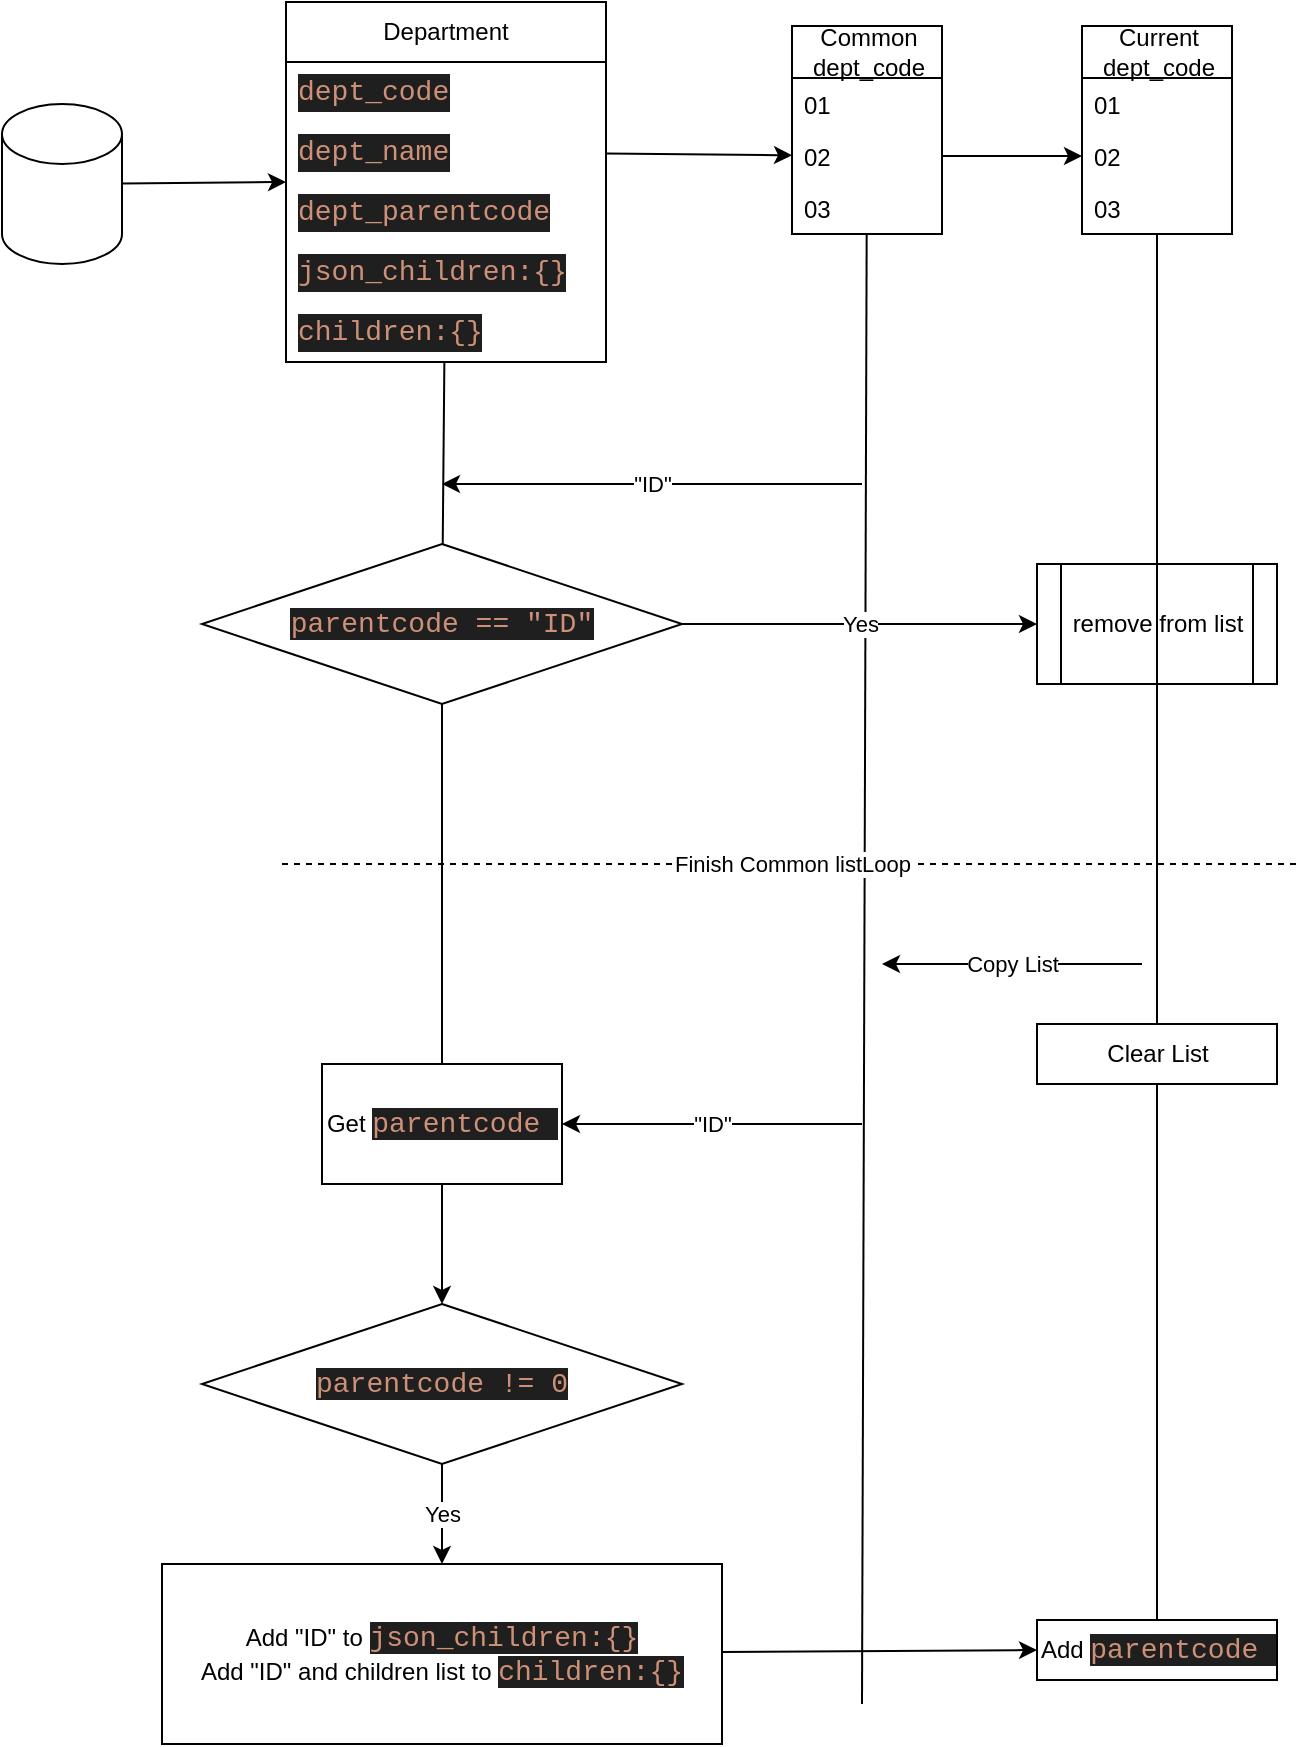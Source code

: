 <mxfile>
    <diagram id="yaQCz8y0Z-Banh9oKakB" name="Page-1">
        <mxGraphModel dx="1067" dy="779" grid="1" gridSize="10" guides="1" tooltips="1" connect="1" arrows="1" fold="1" page="1" pageScale="1" pageWidth="1100" pageHeight="850" math="0" shadow="0">
            <root>
                <mxCell id="0"/>
                <mxCell id="1" parent="0"/>
                <mxCell id="7" style="edgeStyle=none;html=1;entryX=0;entryY=0.5;entryDx=0;entryDy=0;" parent="1" source="2" target="3" edge="1">
                    <mxGeometry relative="1" as="geometry"/>
                </mxCell>
                <mxCell id="2" value="" style="shape=cylinder3;whiteSpace=wrap;html=1;boundedLbl=1;backgroundOutline=1;size=15;" parent="1" vertex="1">
                    <mxGeometry x="30" y="90" width="60" height="80" as="geometry"/>
                </mxCell>
                <mxCell id="23" style="edgeStyle=none;html=1;startArrow=none;entryX=0.5;entryY=0;entryDx=0;entryDy=0;endArrow=none;endFill=0;" parent="1" source="25" target="33" edge="1">
                    <mxGeometry relative="1" as="geometry">
                        <mxPoint x="250" y="860" as="targetPoint"/>
                    </mxGeometry>
                </mxCell>
                <mxCell id="3" value="Department" style="swimlane;fontStyle=0;childLayout=stackLayout;horizontal=1;startSize=30;horizontalStack=0;resizeParent=1;resizeParentMax=0;resizeLast=0;collapsible=1;marginBottom=0;whiteSpace=wrap;html=1;" parent="1" vertex="1">
                    <mxGeometry x="172" y="39" width="160" height="180" as="geometry"/>
                </mxCell>
                <mxCell id="4" value="&lt;div style=&quot;color: rgb(204, 204, 204); background-color: rgb(31, 31, 31); font-family: &amp;quot;Fira Code iScript&amp;quot;, Menlo, Monaco, &amp;quot;Courier New&amp;quot;, monospace, Consolas, &amp;quot;Courier New&amp;quot;, monospace; font-size: 14px; line-height: 19px;&quot;&gt;&lt;span style=&quot;color: #ce9178;&quot;&gt;dept_code&lt;/span&gt;&lt;/div&gt;" style="text;strokeColor=none;fillColor=none;align=left;verticalAlign=middle;spacingLeft=4;spacingRight=4;overflow=hidden;points=[[0,0.5],[1,0.5]];portConstraint=eastwest;rotatable=0;whiteSpace=wrap;html=1;" parent="3" vertex="1">
                    <mxGeometry y="30" width="160" height="30" as="geometry"/>
                </mxCell>
                <mxCell id="5" value="&lt;div style=&quot;color: rgb(204, 204, 204); background-color: rgb(31, 31, 31); font-family: &amp;quot;Fira Code iScript&amp;quot;, Menlo, Monaco, &amp;quot;Courier New&amp;quot;, monospace, Consolas, &amp;quot;Courier New&amp;quot;, monospace; font-size: 14px; line-height: 19px;&quot;&gt;&lt;span style=&quot;color: #ce9178;&quot;&gt;dept_name&lt;/span&gt;&lt;/div&gt;" style="text;strokeColor=none;fillColor=none;align=left;verticalAlign=middle;spacingLeft=4;spacingRight=4;overflow=hidden;points=[[0,0.5],[1,0.5]];portConstraint=eastwest;rotatable=0;whiteSpace=wrap;html=1;" parent="3" vertex="1">
                    <mxGeometry y="60" width="160" height="30" as="geometry"/>
                </mxCell>
                <mxCell id="6" value="&lt;div style=&quot;color: rgb(204, 204, 204); background-color: rgb(31, 31, 31); font-family: &amp;quot;Fira Code iScript&amp;quot;, Menlo, Monaco, &amp;quot;Courier New&amp;quot;, monospace, Consolas, &amp;quot;Courier New&amp;quot;, monospace; font-size: 14px; line-height: 19px;&quot;&gt;&lt;span style=&quot;color: #ce9178;&quot;&gt;dept_parentcode&lt;/span&gt;&lt;/div&gt;" style="text;strokeColor=none;fillColor=none;align=left;verticalAlign=middle;spacingLeft=4;spacingRight=4;overflow=hidden;points=[[0,0.5],[1,0.5]];portConstraint=eastwest;rotatable=0;whiteSpace=wrap;html=1;" parent="3" vertex="1">
                    <mxGeometry y="90" width="160" height="30" as="geometry"/>
                </mxCell>
                <mxCell id="43" value="&lt;div style=&quot;color: rgb(204, 204, 204); background-color: rgb(31, 31, 31); font-family: &amp;quot;Fira Code iScript&amp;quot;, Menlo, Monaco, &amp;quot;Courier New&amp;quot;, monospace, Consolas, &amp;quot;Courier New&amp;quot;, monospace; font-size: 14px; line-height: 19px;&quot;&gt;&lt;div style=&quot;line-height: 19px;&quot;&gt;&lt;span style=&quot;color: #ce9178;&quot;&gt;json_children:{}&lt;/span&gt;&lt;/div&gt;&lt;/div&gt;" style="text;strokeColor=none;fillColor=none;align=left;verticalAlign=middle;spacingLeft=4;spacingRight=4;overflow=hidden;points=[[0,0.5],[1,0.5]];portConstraint=eastwest;rotatable=0;whiteSpace=wrap;html=1;" parent="3" vertex="1">
                    <mxGeometry y="120" width="160" height="30" as="geometry"/>
                </mxCell>
                <mxCell id="46" value="&lt;div style=&quot;color: rgb(204, 204, 204); background-color: rgb(31, 31, 31); font-family: &amp;quot;Fira Code iScript&amp;quot;, Menlo, Monaco, &amp;quot;Courier New&amp;quot;, monospace, Consolas, &amp;quot;Courier New&amp;quot;, monospace; font-size: 14px; line-height: 19px;&quot;&gt;&lt;div style=&quot;line-height: 19px;&quot;&gt;&lt;span style=&quot;color: #ce9178;&quot;&gt;children:{}&lt;/span&gt;&lt;/div&gt;&lt;/div&gt;" style="text;strokeColor=none;fillColor=none;align=left;verticalAlign=middle;spacingLeft=4;spacingRight=4;overflow=hidden;points=[[0,0.5],[1,0.5]];portConstraint=eastwest;rotatable=0;whiteSpace=wrap;html=1;" parent="3" vertex="1">
                    <mxGeometry y="150" width="160" height="30" as="geometry"/>
                </mxCell>
                <mxCell id="22" style="edgeStyle=none;html=1;endArrow=none;endFill=0;" parent="1" source="8" edge="1">
                    <mxGeometry relative="1" as="geometry">
                        <mxPoint x="460" y="890" as="targetPoint"/>
                    </mxGeometry>
                </mxCell>
                <mxCell id="8" value="Common&lt;br&gt;dept_code" style="swimlane;fontStyle=0;childLayout=stackLayout;horizontal=1;startSize=26;fillColor=none;horizontalStack=0;resizeParent=1;resizeParentMax=0;resizeLast=0;collapsible=1;marginBottom=0;html=1;" parent="1" vertex="1">
                    <mxGeometry x="425" y="51" width="75" height="104" as="geometry"/>
                </mxCell>
                <mxCell id="9" value="01" style="text;strokeColor=none;fillColor=none;align=left;verticalAlign=top;spacingLeft=4;spacingRight=4;overflow=hidden;rotatable=0;points=[[0,0.5],[1,0.5]];portConstraint=eastwest;whiteSpace=wrap;html=1;" parent="8" vertex="1">
                    <mxGeometry y="26" width="75" height="26" as="geometry"/>
                </mxCell>
                <mxCell id="10" value="02" style="text;strokeColor=none;fillColor=none;align=left;verticalAlign=top;spacingLeft=4;spacingRight=4;overflow=hidden;rotatable=0;points=[[0,0.5],[1,0.5]];portConstraint=eastwest;whiteSpace=wrap;html=1;" parent="8" vertex="1">
                    <mxGeometry y="52" width="75" height="26" as="geometry"/>
                </mxCell>
                <mxCell id="11" value="03" style="text;strokeColor=none;fillColor=none;align=left;verticalAlign=top;spacingLeft=4;spacingRight=4;overflow=hidden;rotatable=0;points=[[0,0.5],[1,0.5]];portConstraint=eastwest;whiteSpace=wrap;html=1;" parent="8" vertex="1">
                    <mxGeometry y="78" width="75" height="26" as="geometry"/>
                </mxCell>
                <mxCell id="12" style="edgeStyle=none;html=1;" parent="1" source="5" target="10" edge="1">
                    <mxGeometry relative="1" as="geometry">
                        <mxPoint x="440" y="140" as="targetPoint"/>
                    </mxGeometry>
                </mxCell>
                <mxCell id="14" value="Current&lt;br&gt;dept_code" style="swimlane;fontStyle=0;childLayout=stackLayout;horizontal=1;startSize=26;fillColor=none;horizontalStack=0;resizeParent=1;resizeParentMax=0;resizeLast=0;collapsible=1;marginBottom=0;html=1;" parent="1" vertex="1">
                    <mxGeometry x="570" y="51" width="75" height="104" as="geometry"/>
                </mxCell>
                <mxCell id="15" value="01" style="text;strokeColor=none;fillColor=none;align=left;verticalAlign=top;spacingLeft=4;spacingRight=4;overflow=hidden;rotatable=0;points=[[0,0.5],[1,0.5]];portConstraint=eastwest;whiteSpace=wrap;html=1;" parent="14" vertex="1">
                    <mxGeometry y="26" width="75" height="26" as="geometry"/>
                </mxCell>
                <mxCell id="16" value="02" style="text;strokeColor=none;fillColor=none;align=left;verticalAlign=top;spacingLeft=4;spacingRight=4;overflow=hidden;rotatable=0;points=[[0,0.5],[1,0.5]];portConstraint=eastwest;whiteSpace=wrap;html=1;" parent="14" vertex="1">
                    <mxGeometry y="52" width="75" height="26" as="geometry"/>
                </mxCell>
                <mxCell id="17" value="03" style="text;strokeColor=none;fillColor=none;align=left;verticalAlign=top;spacingLeft=4;spacingRight=4;overflow=hidden;rotatable=0;points=[[0,0.5],[1,0.5]];portConstraint=eastwest;whiteSpace=wrap;html=1;" parent="14" vertex="1">
                    <mxGeometry y="78" width="75" height="26" as="geometry"/>
                </mxCell>
                <mxCell id="18" style="edgeStyle=none;html=1;entryX=0;entryY=0.5;entryDx=0;entryDy=0;" parent="1" source="10" target="16" edge="1">
                    <mxGeometry relative="1" as="geometry"/>
                </mxCell>
                <mxCell id="24" value="&quot;ID&quot;" style="endArrow=classic;html=1;" parent="1" edge="1">
                    <mxGeometry width="50" height="50" relative="1" as="geometry">
                        <mxPoint x="460" y="280" as="sourcePoint"/>
                        <mxPoint x="250" y="280" as="targetPoint"/>
                        <Array as="points">
                            <mxPoint x="360" y="280"/>
                        </Array>
                    </mxGeometry>
                </mxCell>
                <mxCell id="26" value="" style="edgeStyle=none;html=1;endArrow=none;" parent="1" source="3" target="25" edge="1">
                    <mxGeometry relative="1" as="geometry">
                        <mxPoint x="250" y="590" as="targetPoint"/>
                        <mxPoint x="250" y="190" as="sourcePoint"/>
                    </mxGeometry>
                </mxCell>
                <mxCell id="27" value="Yes" style="edgeStyle=none;html=1;entryX=0;entryY=0.5;entryDx=0;entryDy=0;" parent="1" source="25" target="28" edge="1">
                    <mxGeometry relative="1" as="geometry">
                        <mxPoint x="610" y="350" as="targetPoint"/>
                    </mxGeometry>
                </mxCell>
                <mxCell id="25" value="&lt;span style=&quot;color: rgb(206, 145, 120); font-family: &amp;quot;Fira Code iScript&amp;quot;, Menlo, Monaco, &amp;quot;Courier New&amp;quot;, monospace, Consolas, &amp;quot;Courier New&amp;quot;, monospace; font-size: 14px; text-align: left; background-color: rgb(31, 31, 31);&quot;&gt;parentcode == &quot;ID&quot;&lt;/span&gt;" style="rhombus;whiteSpace=wrap;html=1;" parent="1" vertex="1">
                    <mxGeometry x="130" y="310" width="240" height="80" as="geometry"/>
                </mxCell>
                <mxCell id="28" value="remove from list" style="shape=process;whiteSpace=wrap;html=1;backgroundOutline=1;" parent="1" vertex="1">
                    <mxGeometry x="547.5" y="320" width="120" height="60" as="geometry"/>
                </mxCell>
                <mxCell id="29" value="Finish Common listLoop" style="endArrow=none;dashed=1;html=1;" parent="1" edge="1">
                    <mxGeometry width="50" height="50" relative="1" as="geometry">
                        <mxPoint x="170" y="470" as="sourcePoint"/>
                        <mxPoint x="680" y="470" as="targetPoint"/>
                    </mxGeometry>
                </mxCell>
                <mxCell id="30" value="Copy List" style="endArrow=none;html=1;startArrow=classic;startFill=1;endFill=0;" parent="1" edge="1">
                    <mxGeometry width="50" height="50" relative="1" as="geometry">
                        <mxPoint x="470" y="520" as="sourcePoint"/>
                        <mxPoint x="600" y="520" as="targetPoint"/>
                        <Array as="points"/>
                    </mxGeometry>
                </mxCell>
                <mxCell id="42" value="Yes" style="edgeStyle=none;html=1;startArrow=none;startFill=0;endArrow=classic;endFill=1;entryX=0.5;entryY=0;entryDx=0;entryDy=0;" parent="1" source="31" target="44" edge="1">
                    <mxGeometry relative="1" as="geometry">
                        <mxPoint x="250" y="820" as="targetPoint"/>
                    </mxGeometry>
                </mxCell>
                <mxCell id="31" value="&lt;span style=&quot;color: rgb(206, 145, 120); font-family: &amp;quot;Fira Code iScript&amp;quot;, Menlo, Monaco, &amp;quot;Courier New&amp;quot;, monospace, Consolas, &amp;quot;Courier New&amp;quot;, monospace; font-size: 14px; text-align: left; background-color: rgb(31, 31, 31);&quot;&gt;parentcode != 0&lt;/span&gt;" style="rhombus;whiteSpace=wrap;html=1;" parent="1" vertex="1">
                    <mxGeometry x="130" y="690" width="240" height="80" as="geometry"/>
                </mxCell>
                <mxCell id="32" value="&quot;ID&quot;" style="endArrow=classic;html=1;entryX=1;entryY=0.5;entryDx=0;entryDy=0;" parent="1" target="33" edge="1">
                    <mxGeometry width="50" height="50" relative="1" as="geometry">
                        <mxPoint x="460" y="600" as="sourcePoint"/>
                        <mxPoint x="250.0" y="590.0" as="targetPoint"/>
                        <Array as="points"/>
                    </mxGeometry>
                </mxCell>
                <mxCell id="36" style="edgeStyle=none;html=1;entryX=0.5;entryY=0;entryDx=0;entryDy=0;startArrow=none;startFill=0;endArrow=classic;endFill=1;" parent="1" source="33" target="31" edge="1">
                    <mxGeometry relative="1" as="geometry"/>
                </mxCell>
                <mxCell id="33" value="Get&amp;nbsp;&lt;span style=&quot;color: rgb(206, 145, 120); font-family: &amp;quot;Fira Code iScript&amp;quot;, Menlo, Monaco, &amp;quot;Courier New&amp;quot;, monospace, Consolas, &amp;quot;Courier New&amp;quot;, monospace; font-size: 14px; text-align: left; background-color: rgb(31, 31, 31);&quot;&gt;parentcode&amp;nbsp;&lt;/span&gt;" style="whiteSpace=wrap;html=1;" parent="1" vertex="1">
                    <mxGeometry x="190" y="570" width="120" height="60" as="geometry"/>
                </mxCell>
                <mxCell id="39" value="" style="edgeStyle=none;html=1;endArrow=none;endFill=0;startArrow=none;" parent="1" source="40" target="37" edge="1">
                    <mxGeometry relative="1" as="geometry">
                        <mxPoint x="608" y="670" as="targetPoint"/>
                        <mxPoint x="607.548" y="182" as="sourcePoint"/>
                    </mxGeometry>
                </mxCell>
                <mxCell id="37" value="Add&amp;nbsp;&lt;span style=&quot;color: rgb(206, 145, 120); font-family: &amp;quot;Fira Code iScript&amp;quot;, Menlo, Monaco, &amp;quot;Courier New&amp;quot;, monospace, Consolas, &amp;quot;Courier New&amp;quot;, monospace; font-size: 14px; text-align: left; background-color: rgb(31, 31, 31);&quot;&gt;parentcode&amp;nbsp;&lt;/span&gt;" style="whiteSpace=wrap;html=1;" parent="1" vertex="1">
                    <mxGeometry x="547.5" y="848" width="120" height="30" as="geometry"/>
                </mxCell>
                <mxCell id="41" value="" style="edgeStyle=none;html=1;endArrow=none;endFill=0;" parent="1" source="14" target="40" edge="1">
                    <mxGeometry relative="1" as="geometry">
                        <mxPoint x="607.5" y="625" as="targetPoint"/>
                        <mxPoint x="607.5" y="182" as="sourcePoint"/>
                    </mxGeometry>
                </mxCell>
                <mxCell id="40" value="Clear List" style="whiteSpace=wrap;html=1;" parent="1" vertex="1">
                    <mxGeometry x="547.5" y="550" width="120" height="30" as="geometry"/>
                </mxCell>
                <mxCell id="45" style="edgeStyle=none;html=1;entryX=0;entryY=0.5;entryDx=0;entryDy=0;startArrow=none;startFill=0;endArrow=classic;endFill=1;" parent="1" source="44" target="37" edge="1">
                    <mxGeometry relative="1" as="geometry"/>
                </mxCell>
                <mxCell id="44" value="Add &quot;ID&quot; to&amp;nbsp;&lt;span style=&quot;color: rgb(206, 145, 120); font-family: &amp;quot;Fira Code iScript&amp;quot;, Menlo, Monaco, &amp;quot;Courier New&amp;quot;, monospace, Consolas, &amp;quot;Courier New&amp;quot;, monospace; font-size: 14px; text-align: left; background-color: rgb(31, 31, 31);&quot;&gt;json_children&lt;/span&gt;&lt;span style=&quot;color: rgb(206, 145, 120); font-family: &amp;quot;Fira Code iScript&amp;quot;, Menlo, Monaco, &amp;quot;Courier New&amp;quot;, monospace, Consolas, &amp;quot;Courier New&amp;quot;, monospace; font-size: 14px; text-align: left; background-color: rgb(31, 31, 31);&quot;&gt;:{}&lt;br&gt;&lt;/span&gt;Add &quot;ID&quot; and children list to&amp;nbsp;&lt;span style=&quot;color: rgb(206, 145, 120); font-family: &amp;quot;Fira Code iScript&amp;quot;, Menlo, Monaco, &amp;quot;Courier New&amp;quot;, monospace, Consolas, &amp;quot;Courier New&amp;quot;, monospace; font-size: 14px; text-align: left; background-color: rgb(31, 31, 31);&quot;&gt;children:{}&lt;/span&gt;&lt;span style=&quot;color: rgb(206, 145, 120); font-family: &amp;quot;Fira Code iScript&amp;quot;, Menlo, Monaco, &amp;quot;Courier New&amp;quot;, monospace, Consolas, &amp;quot;Courier New&amp;quot;, monospace; font-size: 14px; text-align: left; background-color: rgb(31, 31, 31);&quot;&gt;&lt;br&gt;&lt;/span&gt;" style="whiteSpace=wrap;html=1;" parent="1" vertex="1">
                    <mxGeometry x="110" y="820" width="280" height="90" as="geometry"/>
                </mxCell>
            </root>
        </mxGraphModel>
    </diagram>
</mxfile>